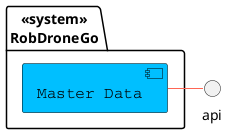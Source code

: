 @startuml

skinparam component {
    FontSize 16
    BackgroundColor<<Apache>> LightCoral
    BorderColor<<Apache>> #FF6655
    FontName Courier
    BorderColor black
    BackgroundColor DeepSkyBlue
    ArrowFontName Impact
    ArrowColor #FF6655
    ArrowFontColor #777777
}

package "<<system>>\nRobDroneGo" {
    [Master Data]
}

api -left- [Master Data]

@enduml

